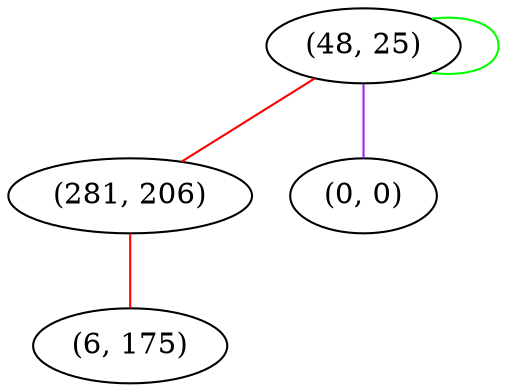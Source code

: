 graph "" {
"(48, 25)";
"(281, 206)";
"(0, 0)";
"(6, 175)";
"(48, 25)" -- "(48, 25)"  [color=green, key=0, weight=2];
"(48, 25)" -- "(0, 0)"  [color=purple, key=0, weight=4];
"(48, 25)" -- "(281, 206)"  [color=red, key=0, weight=1];
"(281, 206)" -- "(6, 175)"  [color=red, key=0, weight=1];
}
